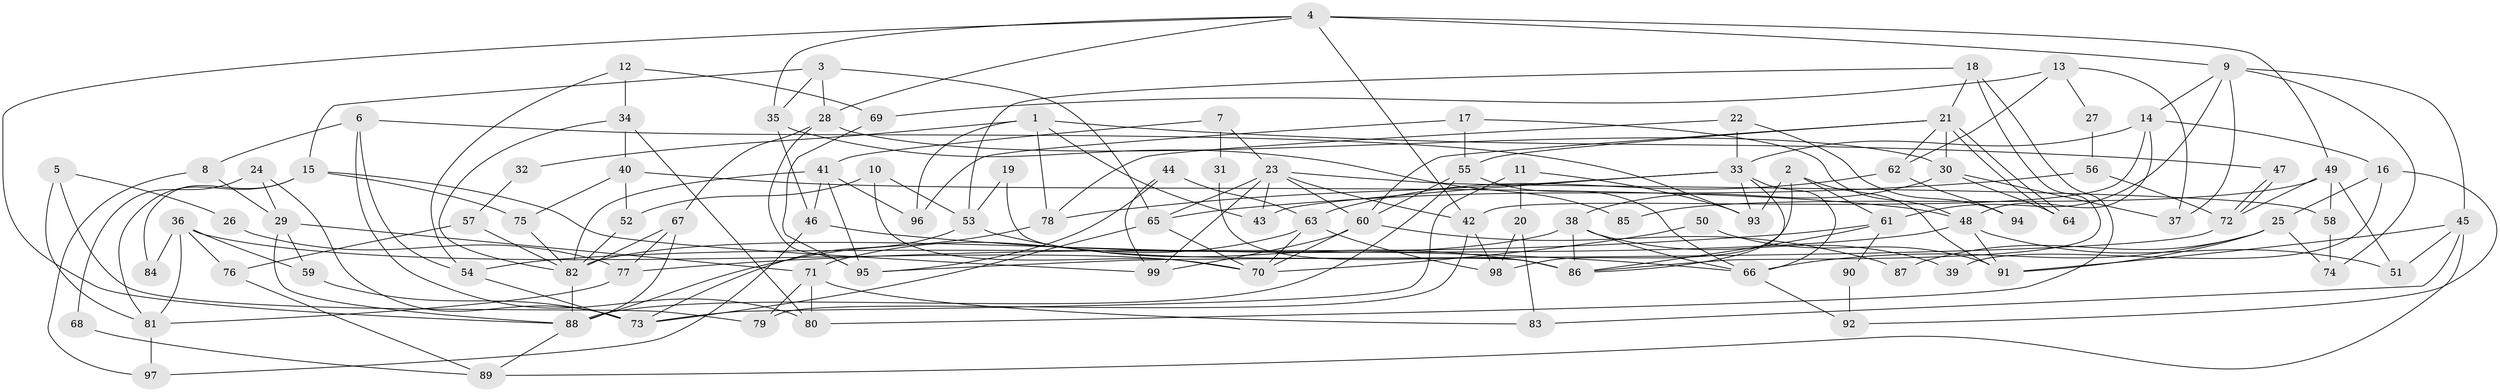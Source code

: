 // coarse degree distribution, {5: 0.21739130434782608, 4: 0.2028985507246377, 7: 0.057971014492753624, 11: 0.014492753623188406, 3: 0.21739130434782608, 6: 0.15942028985507245, 10: 0.014492753623188406, 9: 0.014492753623188406, 2: 0.07246376811594203, 8: 0.028985507246376812}
// Generated by graph-tools (version 1.1) at 2025/52/02/27/25 19:52:02]
// undirected, 99 vertices, 198 edges
graph export_dot {
graph [start="1"]
  node [color=gray90,style=filled];
  1;
  2;
  3;
  4;
  5;
  6;
  7;
  8;
  9;
  10;
  11;
  12;
  13;
  14;
  15;
  16;
  17;
  18;
  19;
  20;
  21;
  22;
  23;
  24;
  25;
  26;
  27;
  28;
  29;
  30;
  31;
  32;
  33;
  34;
  35;
  36;
  37;
  38;
  39;
  40;
  41;
  42;
  43;
  44;
  45;
  46;
  47;
  48;
  49;
  50;
  51;
  52;
  53;
  54;
  55;
  56;
  57;
  58;
  59;
  60;
  61;
  62;
  63;
  64;
  65;
  66;
  67;
  68;
  69;
  70;
  71;
  72;
  73;
  74;
  75;
  76;
  77;
  78;
  79;
  80;
  81;
  82;
  83;
  84;
  85;
  86;
  87;
  88;
  89;
  90;
  91;
  92;
  93;
  94;
  95;
  96;
  97;
  98;
  99;
  1 -- 78;
  1 -- 96;
  1 -- 32;
  1 -- 43;
  1 -- 47;
  2 -- 91;
  2 -- 61;
  2 -- 93;
  2 -- 98;
  3 -- 28;
  3 -- 35;
  3 -- 15;
  3 -- 65;
  4 -- 9;
  4 -- 88;
  4 -- 28;
  4 -- 35;
  4 -- 42;
  4 -- 49;
  5 -- 79;
  5 -- 81;
  5 -- 26;
  6 -- 80;
  6 -- 93;
  6 -- 8;
  6 -- 54;
  7 -- 41;
  7 -- 23;
  7 -- 31;
  8 -- 29;
  8 -- 97;
  9 -- 61;
  9 -- 14;
  9 -- 37;
  9 -- 45;
  9 -- 74;
  10 -- 53;
  10 -- 52;
  10 -- 70;
  11 -- 93;
  11 -- 73;
  11 -- 20;
  12 -- 54;
  12 -- 34;
  12 -- 69;
  13 -- 62;
  13 -- 69;
  13 -- 27;
  13 -- 37;
  14 -- 42;
  14 -- 33;
  14 -- 16;
  14 -- 48;
  15 -- 99;
  15 -- 75;
  15 -- 81;
  15 -- 84;
  16 -- 25;
  16 -- 39;
  16 -- 92;
  17 -- 48;
  17 -- 55;
  17 -- 96;
  18 -- 21;
  18 -- 86;
  18 -- 53;
  18 -- 80;
  19 -- 53;
  19 -- 86;
  20 -- 98;
  20 -- 83;
  21 -- 64;
  21 -- 64;
  21 -- 30;
  21 -- 55;
  21 -- 60;
  21 -- 62;
  22 -- 78;
  22 -- 33;
  22 -- 94;
  23 -- 60;
  23 -- 65;
  23 -- 42;
  23 -- 43;
  23 -- 58;
  23 -- 99;
  24 -- 73;
  24 -- 29;
  24 -- 68;
  25 -- 74;
  25 -- 91;
  25 -- 66;
  25 -- 87;
  26 -- 77;
  27 -- 56;
  28 -- 67;
  28 -- 30;
  28 -- 95;
  29 -- 71;
  29 -- 88;
  29 -- 59;
  30 -- 37;
  30 -- 38;
  30 -- 64;
  31 -- 86;
  32 -- 57;
  33 -- 43;
  33 -- 66;
  33 -- 78;
  33 -- 86;
  33 -- 93;
  34 -- 40;
  34 -- 80;
  34 -- 82;
  35 -- 46;
  35 -- 85;
  36 -- 70;
  36 -- 81;
  36 -- 59;
  36 -- 76;
  36 -- 84;
  38 -- 66;
  38 -- 39;
  38 -- 82;
  38 -- 86;
  40 -- 48;
  40 -- 75;
  40 -- 52;
  41 -- 95;
  41 -- 82;
  41 -- 46;
  41 -- 96;
  42 -- 79;
  42 -- 98;
  44 -- 99;
  44 -- 63;
  44 -- 95;
  45 -- 51;
  45 -- 83;
  45 -- 89;
  45 -- 91;
  46 -- 66;
  46 -- 97;
  47 -- 72;
  47 -- 72;
  48 -- 54;
  48 -- 51;
  48 -- 91;
  49 -- 72;
  49 -- 51;
  49 -- 58;
  49 -- 85;
  50 -- 70;
  50 -- 91;
  52 -- 82;
  53 -- 86;
  53 -- 73;
  54 -- 73;
  55 -- 60;
  55 -- 66;
  55 -- 88;
  56 -- 72;
  56 -- 65;
  57 -- 76;
  57 -- 82;
  58 -- 74;
  59 -- 73;
  60 -- 70;
  60 -- 87;
  60 -- 99;
  61 -- 77;
  61 -- 86;
  61 -- 90;
  62 -- 63;
  62 -- 94;
  63 -- 70;
  63 -- 98;
  63 -- 71;
  65 -- 73;
  65 -- 70;
  66 -- 92;
  67 -- 82;
  67 -- 88;
  67 -- 77;
  68 -- 89;
  69 -- 95;
  71 -- 83;
  71 -- 79;
  71 -- 80;
  72 -- 95;
  75 -- 82;
  76 -- 89;
  77 -- 81;
  78 -- 88;
  81 -- 97;
  82 -- 88;
  88 -- 89;
  90 -- 92;
}
